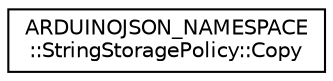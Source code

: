 digraph "Graphical Class Hierarchy"
{
 // LATEX_PDF_SIZE
  edge [fontname="Helvetica",fontsize="10",labelfontname="Helvetica",labelfontsize="10"];
  node [fontname="Helvetica",fontsize="10",shape=record];
  rankdir="LR";
  Node0 [label="ARDUINOJSON_NAMESPACE\l::StringStoragePolicy::Copy",height=0.2,width=0.4,color="black", fillcolor="white", style="filled",URL="$structARDUINOJSON__NAMESPACE_1_1StringStoragePolicy_1_1Copy.html",tooltip=" "];
}
